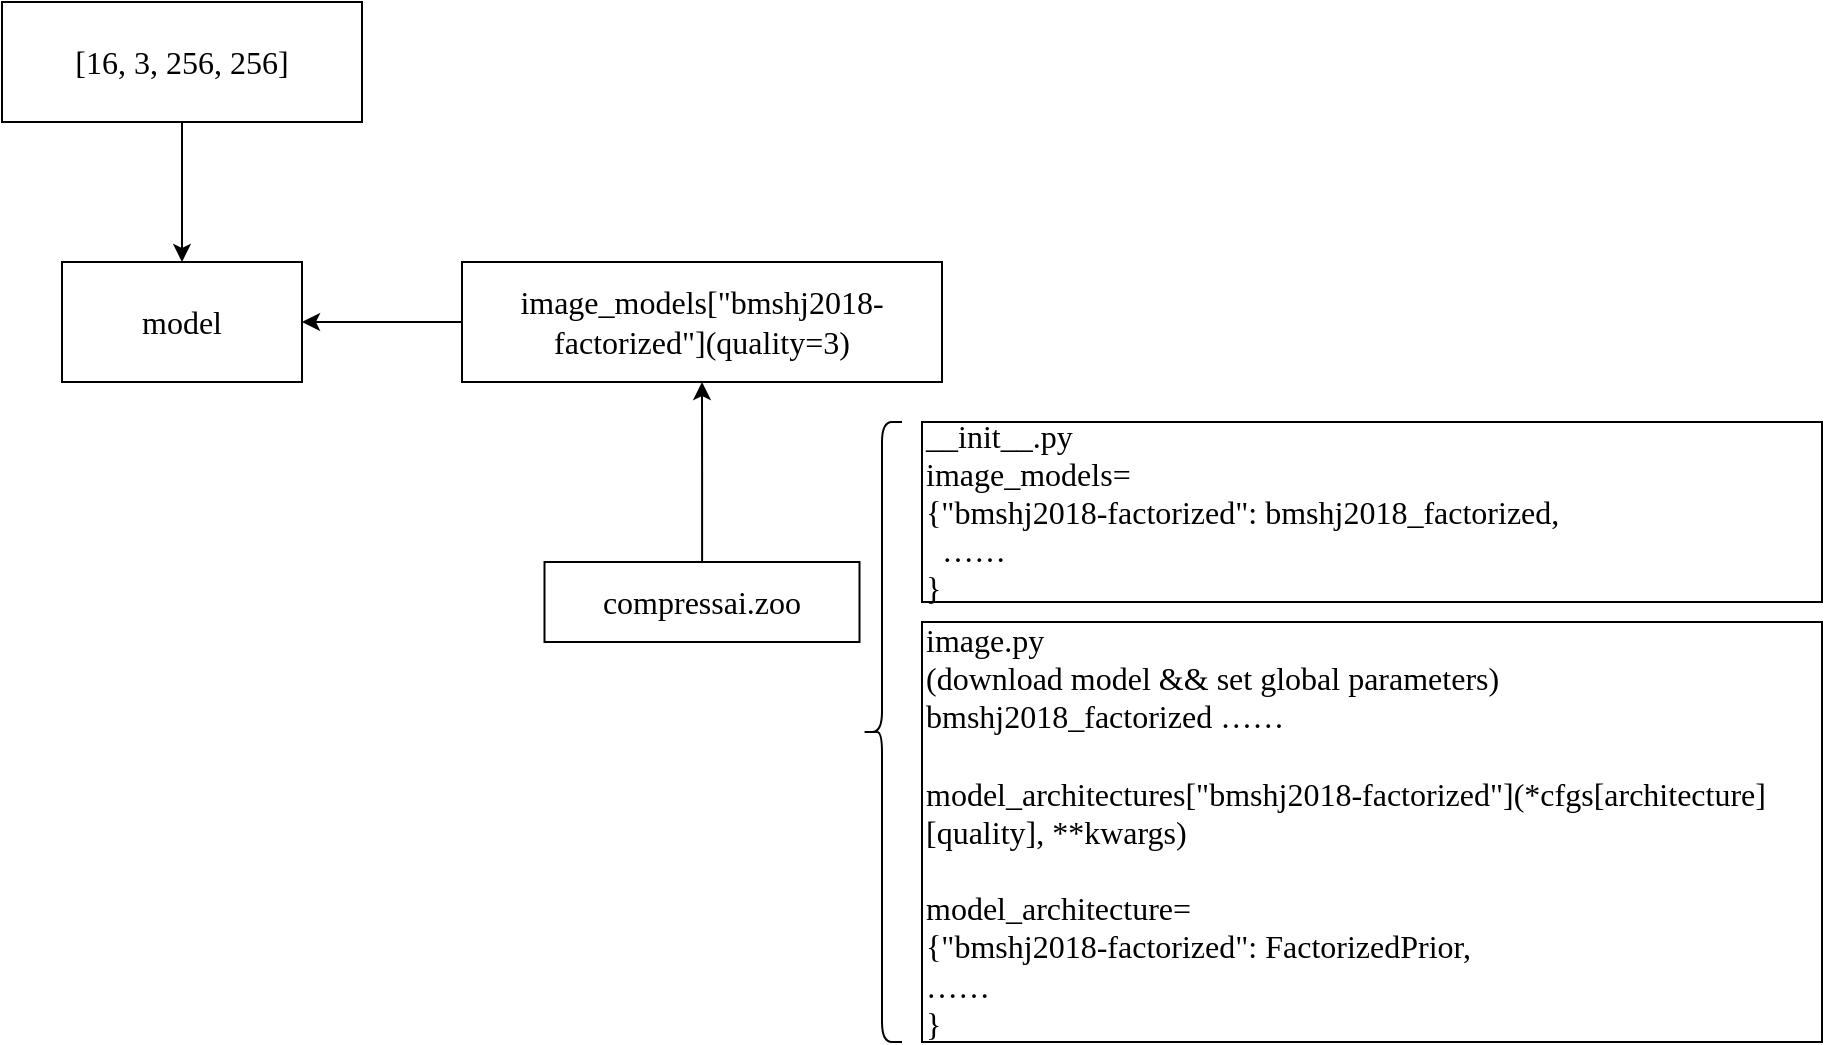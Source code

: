 <mxfile version="20.0.3" type="github">
  <diagram id="2_RPqlqdWzfG0cwzjeVh" name="Page-1">
    <mxGraphModel dx="1349" dy="977" grid="1" gridSize="10" guides="1" tooltips="1" connect="1" arrows="1" fold="1" page="1" pageScale="1" pageWidth="827" pageHeight="1169" math="0" shadow="0">
      <root>
        <mxCell id="0" />
        <mxCell id="1" parent="0" />
        <mxCell id="9_yFKXLl_1HZHt2PYPIF-3" value="" style="edgeStyle=orthogonalEdgeStyle;rounded=0;orthogonalLoop=1;jettySize=auto;html=1;fontFamily=Lucida Console;fontSize=16;" edge="1" parent="1" source="9_yFKXLl_1HZHt2PYPIF-1" target="9_yFKXLl_1HZHt2PYPIF-2">
          <mxGeometry relative="1" as="geometry" />
        </mxCell>
        <mxCell id="9_yFKXLl_1HZHt2PYPIF-1" value="[16, 3, 256, 256]" style="whiteSpace=wrap;html=1;fontFamily=Lucida Console;fontSize=16;" vertex="1" parent="1">
          <mxGeometry x="40" y="210" width="180" height="60" as="geometry" />
        </mxCell>
        <mxCell id="9_yFKXLl_1HZHt2PYPIF-2" value="model" style="whiteSpace=wrap;html=1;fontSize=16;fontFamily=Lucida Console;" vertex="1" parent="1">
          <mxGeometry x="70" y="340" width="120" height="60" as="geometry" />
        </mxCell>
        <mxCell id="9_yFKXLl_1HZHt2PYPIF-6" value="" style="edgeStyle=orthogonalEdgeStyle;rounded=0;orthogonalLoop=1;jettySize=auto;html=1;fontFamily=Lucida Console;fontSize=16;" edge="1" parent="1" source="9_yFKXLl_1HZHt2PYPIF-4" target="9_yFKXLl_1HZHt2PYPIF-2">
          <mxGeometry relative="1" as="geometry" />
        </mxCell>
        <mxCell id="9_yFKXLl_1HZHt2PYPIF-4" value="image_models[&quot;bmshj2018-factorized&lt;span style=&quot;background-color: initial;&quot;&gt;&quot;](quality=3)&lt;/span&gt;" style="whiteSpace=wrap;html=1;fontSize=16;fontFamily=Lucida Console;" vertex="1" parent="1">
          <mxGeometry x="270" y="340" width="240" height="60" as="geometry" />
        </mxCell>
        <mxCell id="9_yFKXLl_1HZHt2PYPIF-9" value="" style="edgeStyle=orthogonalEdgeStyle;rounded=0;orthogonalLoop=1;jettySize=auto;html=1;fontFamily=Lucida Console;fontSize=16;" edge="1" parent="1" source="9_yFKXLl_1HZHt2PYPIF-7" target="9_yFKXLl_1HZHt2PYPIF-4">
          <mxGeometry relative="1" as="geometry" />
        </mxCell>
        <mxCell id="9_yFKXLl_1HZHt2PYPIF-7" value="compressai.zoo&lt;br&gt;" style="whiteSpace=wrap;html=1;fontSize=16;fontFamily=Lucida Console;" vertex="1" parent="1">
          <mxGeometry x="311.25" y="490" width="157.5" height="40" as="geometry" />
        </mxCell>
        <mxCell id="9_yFKXLl_1HZHt2PYPIF-10" value="" style="shape=curlyBracket;whiteSpace=wrap;html=1;rounded=1;fontFamily=Lucida Console;fontSize=16;size=0.5;" vertex="1" parent="1">
          <mxGeometry x="470" y="420" width="20" height="310" as="geometry" />
        </mxCell>
        <mxCell id="9_yFKXLl_1HZHt2PYPIF-11" value="__init__.py&lt;br&gt;image_models=&lt;br&gt;{&quot;bmshj2018-factorized&quot;: bmshj2018_factorized, &lt;br&gt;&amp;nbsp; ……&lt;br&gt;}" style="whiteSpace=wrap;html=1;fontFamily=Lucida Console;fontSize=16;align=left;" vertex="1" parent="1">
          <mxGeometry x="500" y="420" width="450" height="90" as="geometry" />
        </mxCell>
        <mxCell id="9_yFKXLl_1HZHt2PYPIF-12" value="image.py &lt;br&gt;(download model &amp;amp;&amp;amp; set global parameters)&lt;br&gt;bmshj2018_factorized ……&lt;br&gt;&lt;br&gt;model_architectures[&quot;bmshj2018-factorized&quot;](*cfgs[architecture][quality], **kwargs)&lt;br&gt;&lt;br&gt;model_architecture=&lt;br&gt;{&quot;bmshj2018-factorized&quot;: FactorizedPrior,&lt;br&gt;……&lt;br&gt;}" style="whiteSpace=wrap;html=1;fontFamily=Lucida Console;fontSize=16;align=left;" vertex="1" parent="1">
          <mxGeometry x="500" y="520" width="450" height="210" as="geometry" />
        </mxCell>
      </root>
    </mxGraphModel>
  </diagram>
</mxfile>
